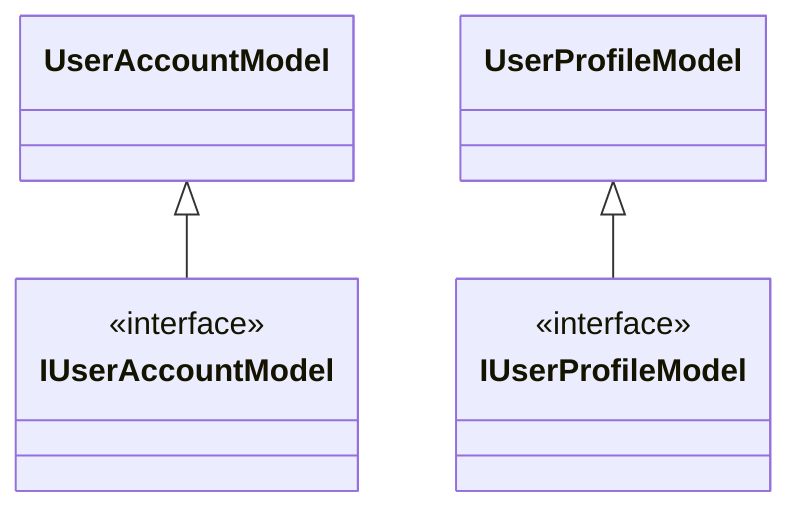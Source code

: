 classDiagram 
  UserAccountModel <|-- IUserAccountModel
  UserProfileModel <|-- IUserProfileModel


  

  class UserAccountModel{
    
  }

  class IUserAccountModel{
    <<interface>>
  }
  class UserProfileModel{

  }
  class IUserProfileModel{
    <<interface>>

  }